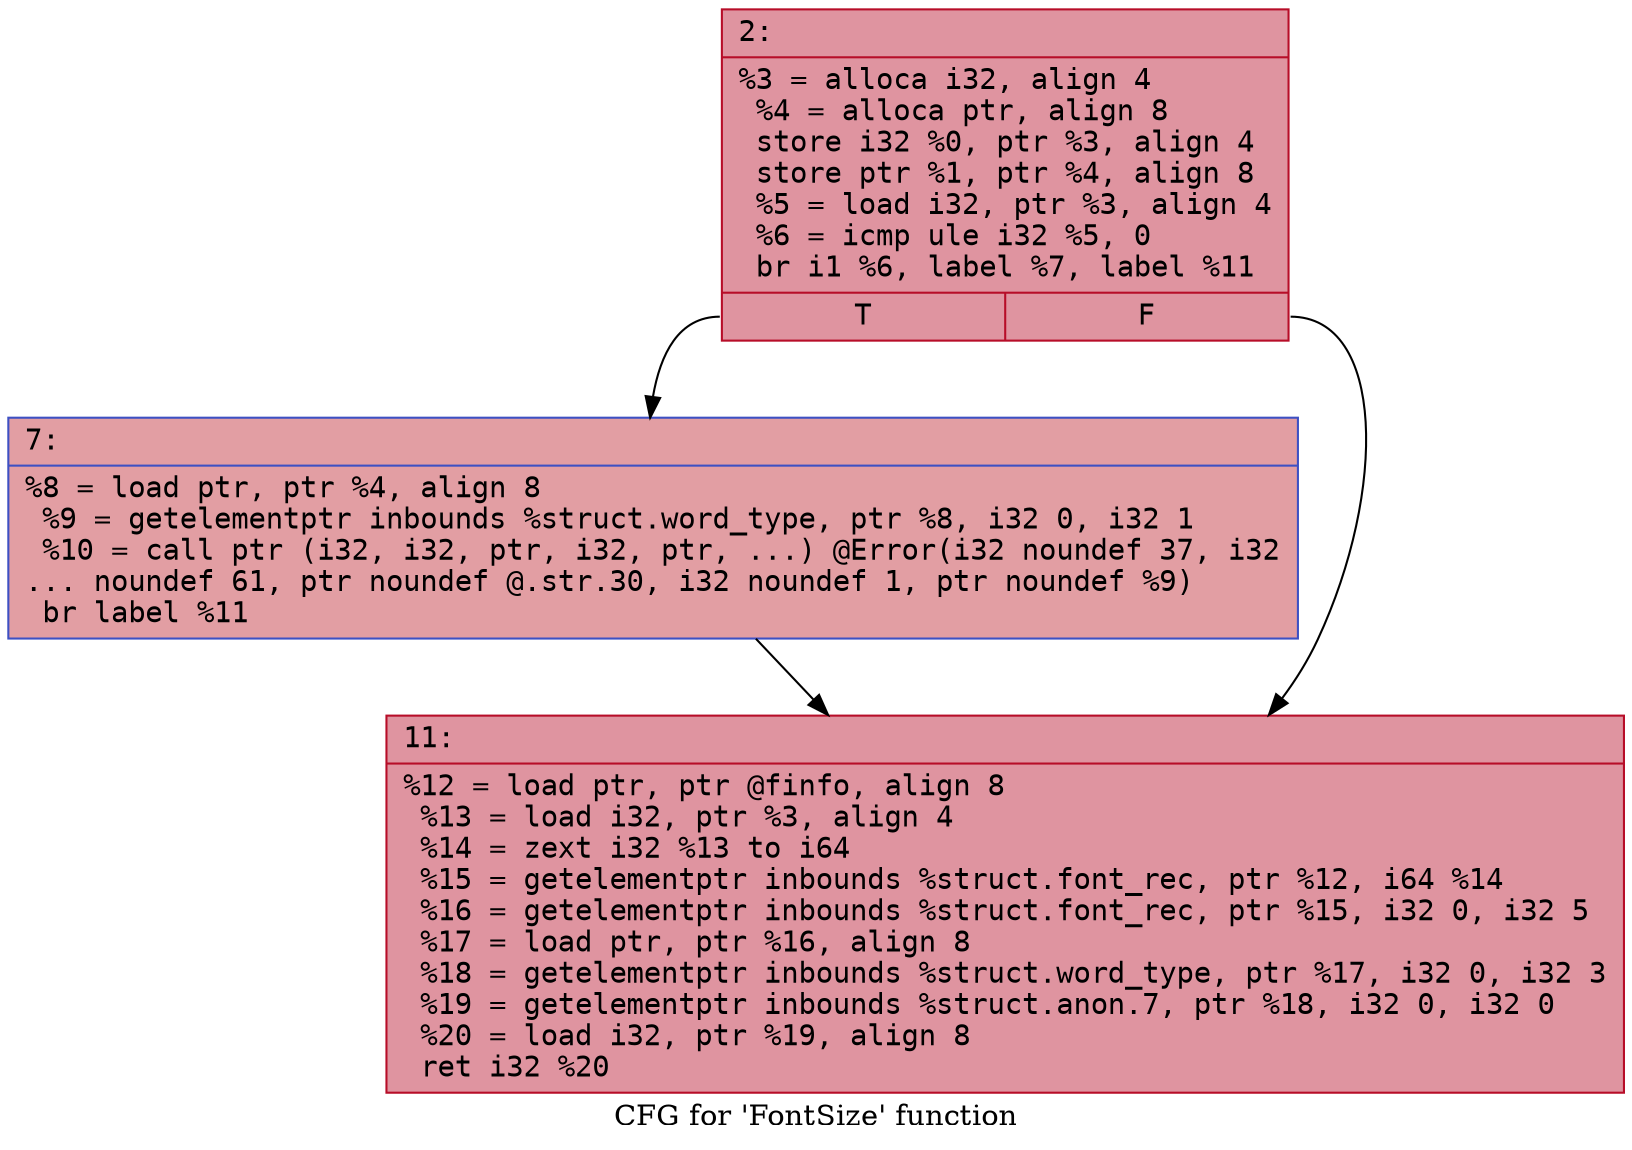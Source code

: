 digraph "CFG for 'FontSize' function" {
	label="CFG for 'FontSize' function";

	Node0x600000514ff0 [shape=record,color="#b70d28ff", style=filled, fillcolor="#b70d2870" fontname="Courier",label="{2:\l|  %3 = alloca i32, align 4\l  %4 = alloca ptr, align 8\l  store i32 %0, ptr %3, align 4\l  store ptr %1, ptr %4, align 8\l  %5 = load i32, ptr %3, align 4\l  %6 = icmp ule i32 %5, 0\l  br i1 %6, label %7, label %11\l|{<s0>T|<s1>F}}"];
	Node0x600000514ff0:s0 -> Node0x600000515040[tooltip="2 -> 7\nProbability 50.00%" ];
	Node0x600000514ff0:s1 -> Node0x600000515090[tooltip="2 -> 11\nProbability 50.00%" ];
	Node0x600000515040 [shape=record,color="#3d50c3ff", style=filled, fillcolor="#be242e70" fontname="Courier",label="{7:\l|  %8 = load ptr, ptr %4, align 8\l  %9 = getelementptr inbounds %struct.word_type, ptr %8, i32 0, i32 1\l  %10 = call ptr (i32, i32, ptr, i32, ptr, ...) @Error(i32 noundef 37, i32\l... noundef 61, ptr noundef @.str.30, i32 noundef 1, ptr noundef %9)\l  br label %11\l}"];
	Node0x600000515040 -> Node0x600000515090[tooltip="7 -> 11\nProbability 100.00%" ];
	Node0x600000515090 [shape=record,color="#b70d28ff", style=filled, fillcolor="#b70d2870" fontname="Courier",label="{11:\l|  %12 = load ptr, ptr @finfo, align 8\l  %13 = load i32, ptr %3, align 4\l  %14 = zext i32 %13 to i64\l  %15 = getelementptr inbounds %struct.font_rec, ptr %12, i64 %14\l  %16 = getelementptr inbounds %struct.font_rec, ptr %15, i32 0, i32 5\l  %17 = load ptr, ptr %16, align 8\l  %18 = getelementptr inbounds %struct.word_type, ptr %17, i32 0, i32 3\l  %19 = getelementptr inbounds %struct.anon.7, ptr %18, i32 0, i32 0\l  %20 = load i32, ptr %19, align 8\l  ret i32 %20\l}"];
}
